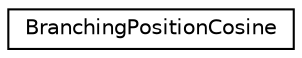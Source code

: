 digraph "Graphical Class Hierarchy"
{
 // INTERACTIVE_SVG=YES
  edge [fontname="Helvetica",fontsize="10",labelfontname="Helvetica",labelfontsize="10"];
  node [fontname="Helvetica",fontsize="10",shape=record];
  rankdir="LR";
  Node0 [label="BranchingPositionCosine",height=0.2,width=0.4,color="black", fillcolor="white", style="filled",URL="$classBranchingPositionCosine.html",tooltip="A cosine potential used by the BranchingPosition template. "];
}

